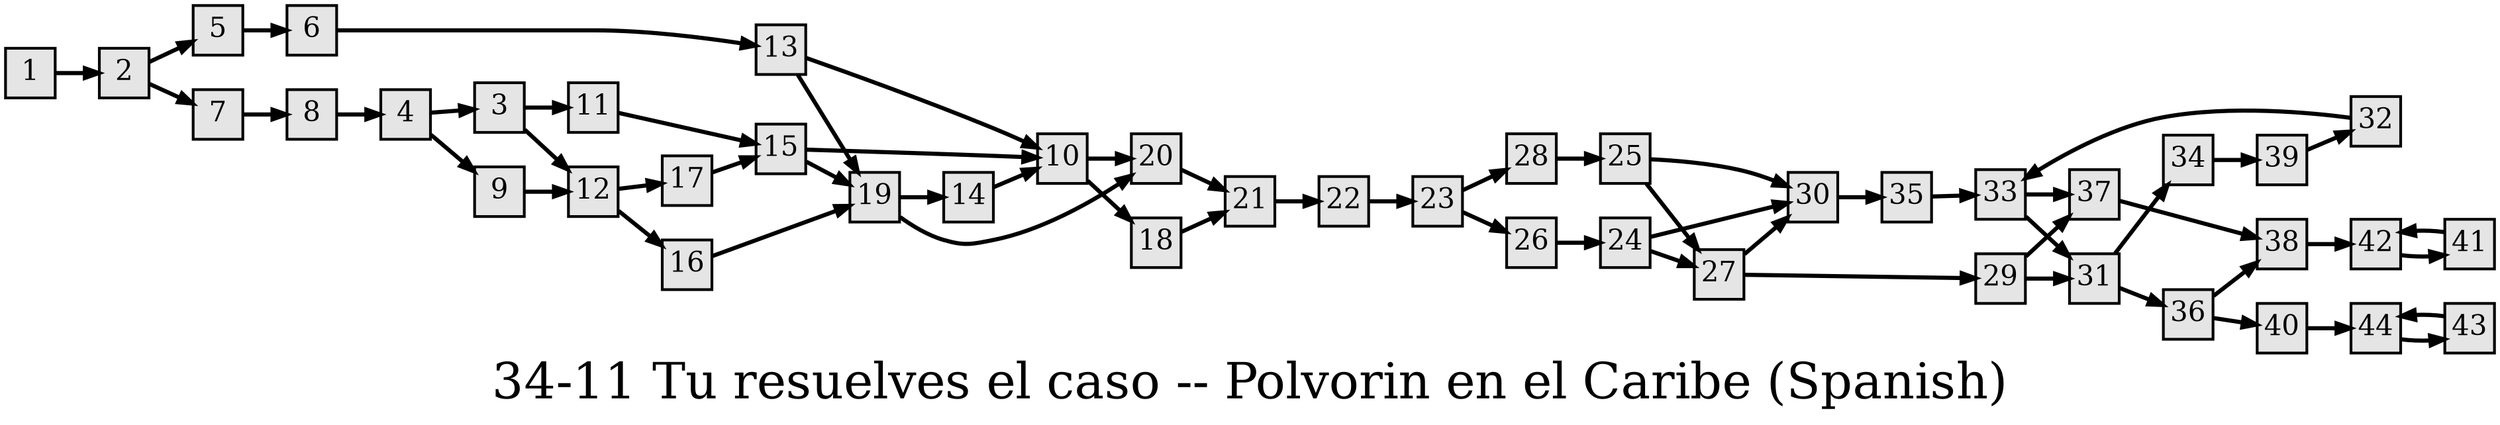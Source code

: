 digraph g{
  graph [ label="34-11 Tu resuelves el caso -- Polvorin en el Caribe (Spanish)" rankdir=LR, ordering=out, fontsize=36, nodesep="0.35", ranksep="0.45"];
  node  [shape=rect, penwidth=2, fontsize=20, style=filled, fillcolor=grey90, margin="0,0", labelfloat=true, regular=true, fixedsize=true];
  edge  [labelfloat=true, penwidth=3, fontsize=12];
  1 -> 2;
  2 -> 5;
  2 -> 7;
  3 -> 11;
  3 -> 12;
  4 -> 3;
  4 -> 9;
  5 -> 6;
  6 -> 13;
  7 -> 8;
  8 -> 4;
  9 -> 12;
  10 -> 20;
  10 -> 18;
  11 -> 15;
  12 -> 17;
  12 -> 16;
  13 -> 10;
  13 -> 19;
  14 -> 10;
  15 -> 10;
  15 -> 19;
  16 -> 19;
  17 -> 15;
  18 -> 21;
  19 -> 14;
  19 -> 20;
  20 -> 21;
  21 -> 22;
  22 -> 23;
  23 -> 28;
  23 -> 26;
  24 -> 30;
  24 -> 27;
  25 -> 30;
  25 -> 27;
  26 -> 24;
  27 -> 30;
  27 -> 29;
  28 -> 25;
  29 -> 37;
  29 -> 31;
  30 -> 35;
  31 -> 34;
  31 -> 36;
  32 -> 33;
  33 -> 37;
  33 -> 31;
  34 -> 39;
  35 -> 33;
  36 -> 38;
  36 -> 40;
  37 -> 38;
  38 -> 42;
  39 -> 32;
  40 -> 44;
  41 -> 42;
  42 -> 41;
  43 -> 44;
  44 -> 43;
}

